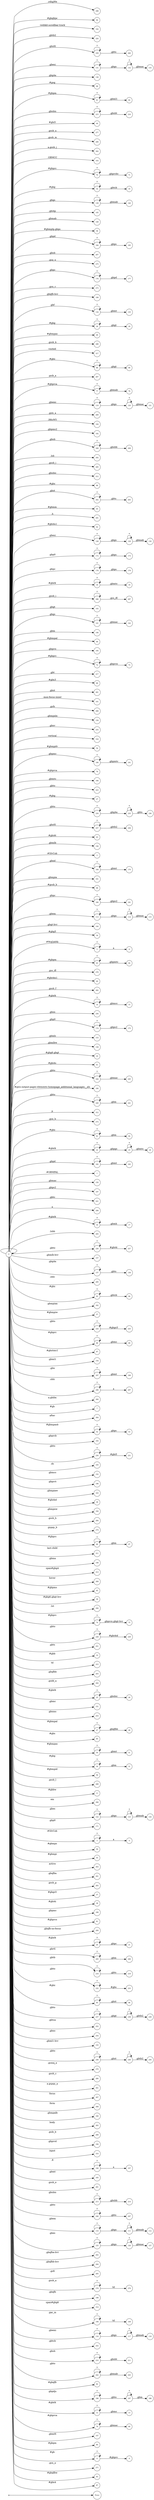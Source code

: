 digraph NFA {
  rankdir=LR;
  node [shape=circle, fontsize=10];
  __start [shape=point, label=""];
  __start -> None;
  298 [label="298"];
  6 [label="6"];
  19 [label="19"];
  84 [label="84"];
  297 [label="297"];
  102 [label="102"];
  138 [label="138"];
  123 [label="123"];
  220 [label="220"];
  259 [label="259"];
  131 [label="131"];
  136 [label="136"];
  98 [label="98"];
  61 [label="61"];
  227 [label="227"];
  215 [label="215"];
  44 [label="44"];
  277 [label="277"];
  290 [label="290"];
  302 [label="302"];
  112 [label="112"];
  103 [label="103"];
  70 [label="70"];
  32 [label="32"];
  139 [label="139"];
  145 [label="145"];
  149 [label="149"];
  170 [label="170"];
  58 [label="58"];
  184 [label="184"];
  207 [label="207"];
  275 [label="275"];
  176 [label="176"];
  273 [label="273"];
  111 [label="111"];
  199 [label="199"];
  134 [label="134"];
  28 [label="28"];
  260 [label="260"];
  49 [label="49"];
  288 [label="288"];
  317 [label="317"];
  89 [label="89"];
  267 [label="267"];
  77 [label="77"];
  119 [label="119"];
  269 [label="269"];
  31 [label="31"];
  24 [label="24"];
  104 [label="104"];
  192 [label="192"];
  208 [label="208"];
  239 [label="239"];
  127 [label="127"];
  292 [label="292"];
  285 [label="285"];
  212 [label="212"];
  263 [label="263"];
  88 [label="88"];
  262 [label="262"];
  45 [label="45"];
  291 [label="291"];
  51 [label="51"];
  42 [label="42"];
  128 [label="128"];
  9 [label="9"];
  172 [label="172"];
  178 [label="178"];
  187 [label="187"];
  235 [label="235"];
  238 [label="238"];
  75 [label="75"];
  18 [label="18"];
  286 [label="286"];
  143 [label="143"];
  115 [label="115"];
  141 [label="141"];
  146 [label="146"];
  46 [label="46"];
  195 [label="195"];
  72 [label="72"];
  217 [label="217"];
  86 [label="86"];
  261 [label="261"];
  101 [label="101"];
  266 [label="266"];
  159 [label="159"];
  255 [label="255"];
  316 [label="316"];
  54 [label="54"];
  190 [label="190"];
  76 [label="76"];
  130 [label="130"];
  166 [label="166"];
  223 [label="223"];
  27 [label="27"];
  168 [label="168"];
  94 [label="94"];
  234 [label="234"];
  257 [label="257"];
  43 [label="43"];
  156 [label="156"];
  2 [label="2"];
  169 [label="169"];
  161 [label="161"];
  99 [label="99"];
  180 [label="180"];
  113 [label="113"];
  132 [label="132"];
  144 [label="144"];
  34 [label="34"];
  5 [label="5"];
  63 [label="63"];
  276 [label="276"];
  40 [label="40"];
  282 [label="282"];
  14 [label="14"];
  118 [label="118"];
  62 [label="62"];
  179 [label="179"];
  236 [label="236"];
  256 [label="256"];
  33 [label="33"];
  233 [label="233"];
  250 [label="250"];
  245 [label="245"];
  114 [label="114"];
  174 [label="174"];
  153 [label="153"];
  158 [label="158"];
  35 [label="35"];
  41 [label="41"];
  244 [label="244"];
  100 [label="100"];
  240 [label="240"];
  21 [label="21"];
  312 [label="312"];
  272 [label="272"];
  191 [label="191"];
  91 [label="91"];
  22 [label="22"];
  182 [label="182"];
  78 [label="78"];
  1 [label="1"];
  109 [label="109"];
  150 [label="150"];
  197 [label="197"];
  221 [label="221"];
  299 [label="299"];
  16 [label="16"];
  293 [label="293"];
  188 [label="188"];
  124 [label="124"];
  226 [label="226"];
  157 [label="157"];
  231 [label="231"];
  137 [label="137"];
  295 [label="295"];
  133 [label="133"];
  93 [label="93"];
  219 [label="219"];
  120 [label="120"];
  225 [label="225"];
  162 [label="162"];
  71 [label="71"];
  247 [label="247"];
  57 [label="57"];
  224 [label="224"];
  68 [label="68"];
  4 [label="4"];
  97 [label="97"];
  15 [label="15"];
  154 [label="154"];
  167 [label="167"];
  296 [label="296"];
  300 [label="300"];
  142 [label="142"];
  7 [label="7"];
  17 [label="17"];
  73 [label="73"];
  29 [label="29"];
  304 [label="304"];
  52 [label="52"];
  193 [label="193"];
  230 [label="230"];
  105 [label="105"];
  152 [label="152"];
  173 [label="173"];
  196 [label="196"];
  163 [label="163"];
  39 [label="39"];
  164 [label="164"];
  284 [label="284"];
  274 [label="274"];
  23 [label="23"];
  243 [label="243"];
  66 [label="66"];
  311 [label="311"];
  67 [label="67"];
  148 [label="148"];
  313 [label="313"];
  309 [label="309"];
  65 [label="65"];
  36 [label="36"];
  294 [label="294"];
  74 [label="74"];
  121 [label="121"];
  228 [label="228"];
  249 [label="249"];
  53 [label="53"];
  92 [label="92"];
  135 [label="135"];
  90 [label="90"];
  251 [label="251"];
  10 [label="10"];
  206 [label="206"];
  126 [label="126"];
  315 [label="315"];
  203 [label="203"];
  264 [label="264"];
  25 [label="25"];
  214 [label="214"];
  151 [label="151"];
  253 [label="253"];
  47 [label="47"];
  185 [label="185"];
  85 [label="85"];
  50 [label="50"];
  279 [label="279"];
  287 [label="287"];
  30 [label="30"];
  13 [label="13"];
  56 [label="56"];
  289 [label="289"];
  11 [label="11"];
  306 [label="306"];
  122 [label="122"];
  209 [label="209"];
  171 [label="171"];
  183 [label="183"];
  3 [label="3"];
  59 [label="59"];
  55 [label="55"];
  258 [label="258"];
  69 [label="69"];
  303 [label="303"];
  201 [label="201"];
  229 [label="229"];
  181 [label="181"];
  283 [label="283"];
  37 [label="37"];
  38 [label="38"];
  96 [label="96"];
  189 [label="189"];
  81 [label="81"];
  117 [label="117"];
  200 [label="200"];
  20 [label="20"];
  205 [label="205"];
  218 [label="218"];
  232 [label="232"];
  95 [label="95"];
  237 [label="237"];
  252 [label="252"];
  254 [label="254"];
  155 [label="155"];
  26 [label="26"];
  248 [label="248"];
  270 [label="270"];
  280 [label="280"];
  301 [label="301"];
  307 [label="307"];
  107 [label="107"];
  308 [label="308"];
  160 [label="160"];
  305 [label="305"];
  211 [label="211"];
  268 [label="268"];
  194 [label="194"];
  310 [label="310"];
  106 [label="106"];
  165 [label="165"];
  281 [label="281"];
  216 [label="216"];
  64 [label="64"];
  213 [label="213"];
  140 [label="140"];
  177 [label="177"];
  246 [label="246"];
  110 [label="110"];
  48 [label="48"];
  125 [label="125"];
  202 [label="202"];
  204 [label="204"];
  265 [label="265"];
  278 [label="278"];
  198 [label="198"];
  314 [label="314"];
  0 [label="0"];
  108 [label="108"];
  116 [label="116"];
  222 [label="222"];
  210 [label="210"];
  242 [label="242"];
  82 [label="82"];
  186 [label="186"];
  12 [label="12"];
  241 [label="241"];
  79 [label="79"];
  129 [label="129"];
  175 [label="175"];
  147 [label="147"];
  60 [label="60"];
  80 [label="80"];
  8 [label="8"];
  271 [label="271"];
  83 [label="83"];
  87 [label="87"];
  { node [shape=doublecircle]; 1 2 4 6 7 9 10 11 13 15 17 19 21 24 26 27 29 31 33 34 35 36 37 38 39 40 41 42 43 44 45 46 48 49 51 53 54 55 56 57 58 59 60 62 64 65 67 69 71 73 75 76 78 80 81 82 83 84 85 86 87 88 90 92 94 96 97 98 99 100 101 102 103 104 105 107 109 112 115 118 121 124 127 130 133 135 136 138 140 142 143 144 145 146 147 148 149 150 151 152 153 154 155 156 157 158 159 160 161 162 163 164 165 166 168 170 171 173 175 177 179 181 183 185 188 189 191 192 193 194 195 196 197 198 199 200 201 202 203 204 206 207 209 211 212 214 216 217 219 220 221 222 223 225 227 229 231 233 236 239 241 243 245 247 250 251 252 253 254 255 256 258 260 261 263 264 265 266 267 268 269 270 271 272 273 274 275 276 277 279 280 281 282 283 284 285 287 288 289 290 291 292 293 294 295 297 298 299 300 301 302 303 304 305 306 307 308 309 310 311 312 313 314 315 316 317 }
  0 -> 0 [label="*"];
  0 -> 1 [label="#GBMPAL"];
  0 -> 2 [label="#SIvCob"];
  0 -> 3 [label="#SIvCob"];
  3 -> 3 [label="*"];
  3 -> 4 [label="a"];
  0 -> 5 [label="#WqQANb"];
  5 -> 5 [label="*"];
  5 -> 6 [label="a"];
  0 -> 7 [label="#gb"];
  0 -> 8 [label="#gb"];
  8 -> 8 [label="*"];
  8 -> 9 [label="#gbprc"];
  0 -> 10 [label="#gbb"];
  0 -> 11 [label="#gbbw"];
  0 -> 12 [label="#gbd4"];
  12 -> 12 [label="*"];
  12 -> 13 [label=".gbmc"];
  0 -> 14 [label="#gbd4"];
  14 -> 14 [label="*"];
  14 -> 15 [label=".gbmcc"];
  0 -> 16 [label="#gbd4"];
  16 -> 16 [label="*"];
  16 -> 17 [label=".gbmh"];
  0 -> 18 [label="#gbd4"];
  18 -> 18 [label="*"];
  18 -> 19 [label=".gbmtc"];
  0 -> 20 [label="#gbd4"];
  20 -> 20 [label="*"];
  20 -> 21 [label=".gbpc"];
  0 -> 22 [label="#gbd4"];
  22 -> 22 [label="*"];
  22 -> 23 [label=".gbpgs"];
  23 -> 23 [label="*"];
  23 -> 24 [label=".gbmtc"];
  0 -> 25 [label="#gbd4"];
  25 -> 25 [label="*"];
  25 -> 26 [label=".gbsbic"];
  0 -> 27 [label="#gbg"];
  0 -> 28 [label="#gbg"];
  28 -> 28 [label="*"];
  28 -> 29 [label=".gbgt"];
  0 -> 30 [label="#gbg"];
  30 -> 30 [label="*"];
  30 -> 31 [label=".gbm"];
  0 -> 32 [label="#gbg"];
  32 -> 32 [label="*"];
  32 -> 33 [label=".gbtcb"];
  0 -> 34 [label="#gbg5"];
  0 -> 35 [label="#gbg6.gbgt"];
  0 -> 36 [label="#gbg6.gbgt-hvr"];
  0 -> 37 [label="#gbgs5"];
  0 -> 38 [label="#gbi4i"];
  0 -> 39 [label="#gbi4id"];
  0 -> 40 [label="#gbi4m1"];
  0 -> 41 [label="#gbi4s"];
  0 -> 42 [label="#gbi4s1"];
  0 -> 43 [label="#gbi4t"];
  0 -> 44 [label="#gbi5"];
  0 -> 45 [label="#gbmm"];
  0 -> 46 [label="#gbmpal"];
  0 -> 47 [label="#gbmpal"];
  47 -> 47 [label="*"];
  47 -> 48 [label=".gbqfbb"];
  0 -> 49 [label="#gbmpas"];
  0 -> 50 [label="#gbmpas"];
  50 -> 50 [label="*"];
  50 -> 51 [label=".gbmt"];
  0 -> 52 [label="#gbmpasb"];
  52 -> 52 [label="*"];
  52 -> 53 [label=".gbps"];
  0 -> 54 [label="#gbmpdv"];
  0 -> 55 [label="#gbmpi"];
  0 -> 56 [label="#gbmpid"];
  0 -> 57 [label="#gbmpiw"];
  0 -> 58 [label="#gbmplp.gbps"];
  0 -> 59 [label="#gbmps"];
  0 -> 60 [label="#gbpm"];
  0 -> 61 [label="#gbpm"];
  61 -> 61 [label="*"];
  61 -> 62 [label=".gbml1"];
  0 -> 63 [label="#gbpm"];
  63 -> 63 [label="*"];
  63 -> 64 [label=".gbpmtc"];
  0 -> 65 [label="#gbpms"];
  0 -> 66 [label="#gbprc"];
  66 -> 66 [label="*"];
  66 -> 67 [label=".gbm"];
  0 -> 68 [label="#gbprc"];
  68 -> 68 [label="*"];
  68 -> 69 [label=".gbmc"];
  0 -> 70 [label="#gbprc"];
  70 -> 70 [label="*"];
  70 -> 71 [label=".gbprcbc"];
  0 -> 72 [label="#gbprc"];
  72 -> 72 [label="*"];
  72 -> 73 [label=".gbprcx"];
  0 -> 74 [label="#gbprc"];
  74 -> 74 [label="*"];
  74 -> 75 [label=".gbprcx.gbgt-hvr"];
  0 -> 76 [label="#gbprca"];
  0 -> 77 [label="#gbprca"];
  77 -> 77 [label="*"];
  77 -> 78 [label=".gbmab"];
  0 -> 79 [label="#gbprca"];
  79 -> 79 [label="*"];
  79 -> 80 [label=".gbmac"];
  0 -> 81 [label="#gbprcs"];
  0 -> 82 [label="#gbqfb"];
  0 -> 83 [label="#gbqfbw"];
  0 -> 84 [label="#gbqfqw"];
  0 -> 85 [label="#gbs"];
  0 -> 86 [label="#gbx3"];
  0 -> 87 [label="#gbx4"];
  0 -> 88 [label="#gbz"];
  0 -> 89 [label="#gbz"];
  89 -> 89 [label="*"];
  89 -> 90 [label=".gbgt"];
  0 -> 91 [label="#gbz"];
  91 -> 91 [label="*"];
  91 -> 92 [label=".gbm"];
  0 -> 93 [label="#gbz"];
  93 -> 93 [label="*"];
  93 -> 94 [label=".gbtcb"];
  0 -> 95 [label="#gbz"];
  95 -> 95 [label="*"];
  95 -> 96 [label=".gbzt"];
  0 -> 97 [label="#gbztms1"];
  0 -> 98 [label="#gog"];
  0 -> 99 [label="#gssb_b"];
  0 -> 100 [label="#gws-output-pages-elements-homepage_additional_languages__als"];
  0 -> 101 [label="-moz-focus-inner"];
  0 -> 102 [label="-webkit-scrollbar-track"];
  0 -> 103 [label=".GBMCC"];
  0 -> 104 [label=".H6sW5"];
  0 -> 105 [label=".ds"];
  0 -> 106 [label=".fl"];
  106 -> 106 [label="*"];
  106 -> 107 [label="a"];
  0 -> 108 [label=".gac_m"];
  108 -> 108 [label="*"];
  108 -> 109 [label="td"];
  0 -> 110 [label=".gbem"];
  110 -> 110 [label="*"];
  110 -> 111 [label=".gbgs"];
  111 -> 111 [label="*"];
  111 -> 112 [label=".gbmab"];
  0 -> 113 [label=".gbem"];
  113 -> 113 [label="*"];
  113 -> 114 [label=".gbgs"];
  114 -> 114 [label="*"];
  114 -> 115 [label=".gbmac"];
  0 -> 116 [label=".gbemi"];
  116 -> 116 [label="*"];
  116 -> 117 [label=".gbgs"];
  117 -> 117 [label="*"];
  117 -> 118 [label=".gbmab"];
  0 -> 119 [label=".gbemi"];
  119 -> 119 [label="*"];
  119 -> 120 [label=".gbgs"];
  120 -> 120 [label="*"];
  120 -> 121 [label=".gbmac"];
  0 -> 122 [label=".gbes"];
  122 -> 122 [label="*"];
  122 -> 123 [label=".gbgs"];
  123 -> 123 [label="*"];
  123 -> 124 [label=".gbmab"];
  0 -> 125 [label=".gbes"];
  125 -> 125 [label="*"];
  125 -> 126 [label=".gbgs"];
  126 -> 126 [label="*"];
  126 -> 127 [label=".gbmac"];
  0 -> 128 [label=".gbesi"];
  128 -> 128 [label="*"];
  128 -> 129 [label=".gbgs"];
  129 -> 129 [label="*"];
  129 -> 130 [label=".gbmab"];
  0 -> 131 [label=".gbesi"];
  131 -> 131 [label="*"];
  131 -> 132 [label=".gbgs"];
  132 -> 132 [label="*"];
  132 -> 133 [label=".gbmac"];
  0 -> 134 [label=".gbf"];
  134 -> 134 [label="*"];
  134 -> 135 [label=".gbmt"];
  0 -> 136 [label=".gbg4a"];
  0 -> 137 [label=".gbg4a"];
  137 -> 137 [label="*"];
  137 -> 138 [label=".gbts"];
  0 -> 139 [label=".gbgs"];
  139 -> 139 [label="*"];
  139 -> 140 [label=".gbmab"];
  0 -> 141 [label=".gbgs"];
  141 -> 141 [label="*"];
  141 -> 142 [label=".gbmac"];
  0 -> 143 [label=".gbgt"];
  0 -> 144 [label=".gbgt-hvr"];
  0 -> 145 [label=".gbi4p"];
  0 -> 146 [label=".gbm"];
  0 -> 147 [label=".gbm0l"];
  0 -> 148 [label=".gbma"];
  0 -> 149 [label=".gbmab"];
  0 -> 150 [label=".gbmac"];
  0 -> 151 [label=".gbmc"];
  0 -> 152 [label=".gbmcc"];
  0 -> 153 [label=".gbmh"];
  0 -> 154 [label=".gbml1"];
  0 -> 155 [label=".gbml1-hvr"];
  0 -> 156 [label=".gbmlb"];
  0 -> 157 [label=".gbmlb-hvr"];
  0 -> 158 [label=".gbmlbw"];
  0 -> 159 [label=".gbmpala"];
  0 -> 160 [label=".gbmpalb"];
  0 -> 161 [label=".gbmpia"];
  0 -> 162 [label=".gbmpiaa"];
  0 -> 163 [label=".gbmpiaw"];
  0 -> 164 [label=".gbmpnw"];
  0 -> 165 [label=".gbmt"];
  0 -> 166 [label=".gbmtc"];
  0 -> 167 [label=".gbn"];
  167 -> 167 [label="*"];
  167 -> 168 [label=".gbmt"];
  0 -> 169 [label=".gbnd"];
  169 -> 169 [label="*"];
  169 -> 170 [label=".gbmt"];
  0 -> 171 [label=".gbp0"];
  0 -> 172 [label=".gbp0"];
  172 -> 172 [label="*"];
  172 -> 173 [label=".gbps"];
  0 -> 174 [label=".gbp0"];
  174 -> 174 [label="*"];
  174 -> 175 [label=".gbps2"];
  0 -> 176 [label=".gbpc"];
  176 -> 176 [label="*"];
  176 -> 177 [label=".gbpd"];
  0 -> 178 [label=".gbpc"];
  178 -> 178 [label="*"];
  178 -> 179 [label=".gbps"];
  0 -> 180 [label=".gbpc"];
  180 -> 180 [label="*"];
  180 -> 181 [label=".gbps2"];
  0 -> 182 [label=".gbpd"];
  182 -> 182 [label="*"];
  182 -> 183 [label=".gbmt"];
  0 -> 184 [label=".gbpd"];
  184 -> 184 [label="*"];
  184 -> 185 [label=".gbps"];
  0 -> 186 [label=".gbpdjs"];
  186 -> 186 [label="*"];
  186 -> 187 [label=".gbto"];
  187 -> 187 [label="*"];
  187 -> 188 [label=".gbm"];
  0 -> 189 [label=".gbpmc"];
  0 -> 190 [label=".gbpmc"];
  190 -> 190 [label="*"];
  190 -> 191 [label=".gbpmtc"];
  0 -> 192 [label=".gbpms2"];
  0 -> 193 [label=".gbprcb"];
  0 -> 194 [label=".gbprcd"];
  0 -> 195 [label=".gbprci"];
  0 -> 196 [label=".gbprct"];
  0 -> 197 [label=".gbps2"];
  0 -> 198 [label=".gbqfb"];
  0 -> 199 [label=".gbqfb-hvr"];
  0 -> 200 [label=".gbqfb-no-focus"];
  0 -> 201 [label=".gbqfba"];
  0 -> 202 [label=".gbqfba-hvr"];
  0 -> 203 [label=".gbqfbb"];
  0 -> 204 [label=".gbqfbb-hvr"];
  0 -> 205 [label=".gbrtl"];
  205 -> 205 [label="*"];
  205 -> 206 [label=".gbm"];
  0 -> 207 [label=".gbsb"];
  0 -> 208 [label=".gbsb"];
  208 -> 208 [label="*"];
  208 -> 209 [label=".gbsbb"];
  0 -> 210 [label=".gbsb"];
  210 -> 210 [label="*"];
  210 -> 211 [label=".gbsbt"];
  0 -> 212 [label=".gbsbic"];
  0 -> 213 [label=".gbsbis"];
  213 -> 213 [label="*"];
  213 -> 214 [label=".gbsbb"];
  0 -> 215 [label=".gbsbis"];
  215 -> 215 [label="*"];
  215 -> 216 [label=".gbsbt"];
  0 -> 217 [label=".gbt"];
  0 -> 218 [label=".gbtb"];
  218 -> 218 [label="*"];
  218 -> 219 [label=".gbts"];
  0 -> 220 [label=".gbtb2"];
  0 -> 221 [label=".gbtc"];
  0 -> 222 [label=".gbtcb"];
  0 -> 223 [label=".gbto"];
  0 -> 224 [label=".gbto"];
  224 -> 224 [label="*"];
  224 -> 225 [label="#gbgs5"];
  0 -> 226 [label=".gbto"];
  226 -> 226 [label="*"];
  226 -> 227 [label="#gbi4i"];
  0 -> 228 [label=".gbto"];
  228 -> 228 [label="*"];
  228 -> 229 [label="#gbi4id"];
  0 -> 230 [label=".gbto"];
  230 -> 230 [label="*"];
  230 -> 231 [label="#gbi5"];
  0 -> 232 [label=".gbto"];
  232 -> 232 [label="*"];
  232 -> 233 [label="#gbs"];
  0 -> 234 [label=".gbto"];
  234 -> 234 [label="*"];
  234 -> 235 [label=".gbg4a"];
  235 -> 235 [label="*"];
  235 -> 236 [label=".gbts"];
  0 -> 237 [label=".gbto"];
  237 -> 237 [label="*"];
  237 -> 238 [label=".gbgt"];
  238 -> 238 [label="*"];
  238 -> 239 [label=".gbtb2"];
  0 -> 240 [label=".gbto"];
  240 -> 240 [label="*"];
  240 -> 241 [label=".gbm"];
  0 -> 242 [label=".gbto"];
  242 -> 242 [label="*"];
  242 -> 243 [label=".gbmab"];
  0 -> 244 [label=".gbto"];
  244 -> 244 [label="*"];
  244 -> 245 [label=".gbmac"];
  0 -> 246 [label=".gbto"];
  246 -> 246 [label="*"];
  246 -> 247 [label=".gbts"];
  0 -> 248 [label=".gbto"];
  248 -> 248 [label="*"];
  248 -> 249 [label=".gbzt"];
  249 -> 249 [label="*"];
  249 -> 250 [label=".gbtb2"];
  0 -> 251 [label=".gbts"];
  0 -> 252 [label=".gbtsa"];
  0 -> 253 [label=".gbxms"];
  0 -> 254 [label=".gbxo"];
  0 -> 255 [label=".gbxv"];
  0 -> 256 [label=".gbxx"];
  0 -> 257 [label=".gbz0l"];
  257 -> 257 [label="*"];
  257 -> 258 [label=".gbtb2"];
  0 -> 259 [label=".gbz0l"];
  259 -> 259 [label="*"];
  259 -> 260 [label=".gbts"];
  0 -> 261 [label=".gbzt"];
  0 -> 262 [label=".gbzt"];
  262 -> 262 [label="*"];
  262 -> 263 [label=".gbts"];
  0 -> 264 [label=".gsdd_a"];
  0 -> 265 [label=".gsfi"];
  0 -> 266 [label=".gsfs"];
  0 -> 267 [label=".gsib_a"];
  0 -> 268 [label=".gsib_b"];
  0 -> 269 [label=".gsls_a"];
  0 -> 270 [label=".gsmq_a"];
  0 -> 271 [label=".gsn_a"];
  0 -> 272 [label=".gsn_b"];
  0 -> 273 [label=".gsn_c"];
  0 -> 274 [label=".gspqs_b"];
  0 -> 275 [label=".gsq_a"];
  0 -> 276 [label=".gss_ifl"];
  0 -> 277 [label=".gssb_a"];
  0 -> 278 [label=".gssb_a"];
  278 -> 278 [label="*"];
  278 -> 279 [label="td"];
  0 -> 280 [label=".gssb_c"];
  0 -> 281 [label=".gssb_e"];
  0 -> 282 [label=".gssb_f"];
  0 -> 283 [label=".gssb_g"];
  0 -> 284 [label=".gssb_h"];
  0 -> 285 [label=".gssb_i"];
  0 -> 286 [label=".gssb_i"];
  286 -> 286 [label="*"];
  286 -> 287 [label=".gss_ifl"];
  0 -> 288 [label=".gssb_k"];
  0 -> 289 [label=".gssb_l"];
  0 -> 290 [label=".gssb_m"];
  0 -> 291 [label=".h"];
  0 -> 292 [label=".lsb"];
  0 -> 293 [label=".lsbb"];
  0 -> 294 [label=".lst"];
  0 -> 295 [label=".sblc"];
  0 -> 296 [label=".sblc"];
  296 -> 296 [label="*"];
  296 -> 297 [label="a"];
  0 -> 298 [label=".z4hgWe"];
  0 -> 299 [label="a"];
  0 -> 300 [label="a.gbiba"];
  0 -> 301 [label="a.gspqs_a"];
  0 -> 302 [label="a.gssb_j"];
  0 -> 303 [label="active"];
  0 -> 304 [label="after"];
  0 -> 305 [label="body"];
  0 -> 306 [label="em"];
  0 -> 307 [label="focus"];
  0 -> 308 [label="form"];
  0 -> 309 [label="hover"];
  0 -> 310 [label="input"];
  0 -> 311 [label="last-child"];
  0 -> 312 [label="p"];
  0 -> 313 [label="span#gbg4"];
  0 -> 314 [label="span#gbg6"];
  0 -> 315 [label="td"];
  0 -> 316 [label="vertical"];
  0 -> 317 [label="visited"];
}
